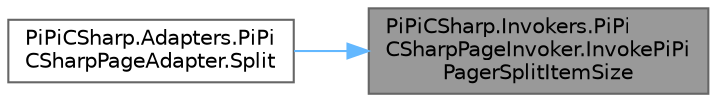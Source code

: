 digraph "PiPiCSharp.Invokers.PiPiCSharpPageInvoker.InvokePiPiPagerSplitItemSize"
{
 // LATEX_PDF_SIZE
  bgcolor="transparent";
  edge [fontname=Helvetica,fontsize=10,labelfontname=Helvetica,labelfontsize=10];
  node [fontname=Helvetica,fontsize=10,shape=box,height=0.2,width=0.4];
  rankdir="RL";
  Node1 [id="Node000001",label="PiPiCSharp.Invokers.PiPi\lCSharpPageInvoker.InvokePiPi\lPagerSplitItemSize",height=0.2,width=0.4,color="gray40", fillcolor="grey60", style="filled", fontcolor="black",tooltip="Invoke PiPiPageWrapper PiPiPagerSplitItemSize."];
  Node1 -> Node2 [id="edge1_Node000001_Node000002",dir="back",color="steelblue1",style="solid",tooltip=" "];
  Node2 [id="Node000002",label="PiPiCSharp.Adapters.PiPi\lCSharpPageAdapter.Split",height=0.2,width=0.4,color="grey40", fillcolor="white", style="filled",URL="$class_pi_pi_c_sharp_1_1_adapters_1_1_pi_pi_c_sharp_page_adapter.html#a29845546bf62a661376a9b95fb995dca",tooltip="Split PDF."];
}
